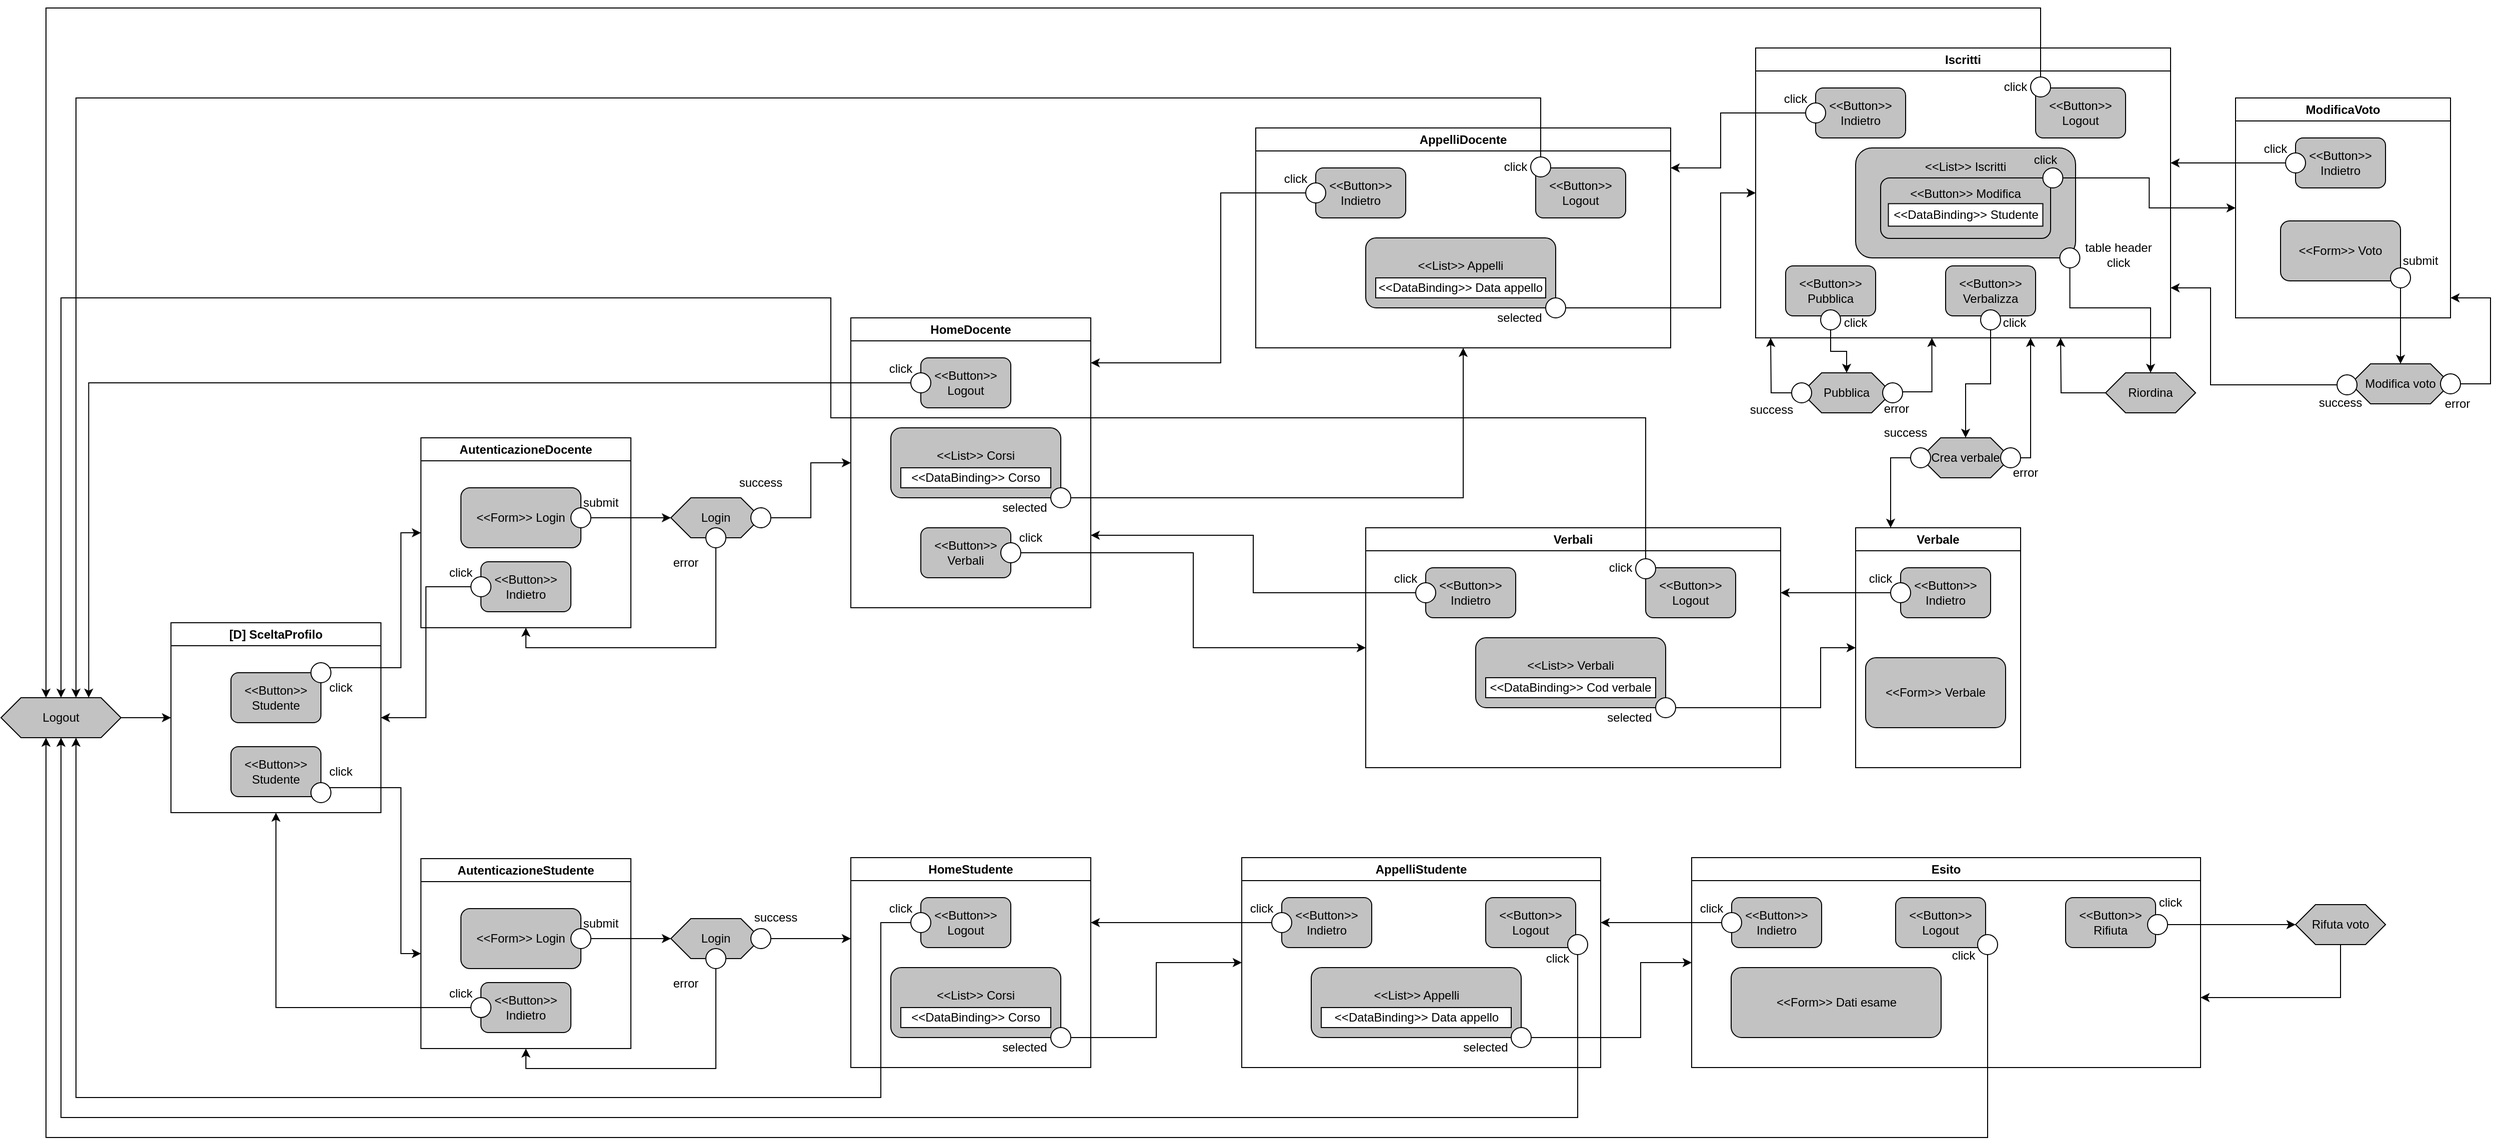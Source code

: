 <mxfile version="26.2.2">
  <diagram id="R2lEEEUBdFMjLlhIrx00" name="Page-1">
    <mxGraphModel dx="2300" dy="1861" grid="1" gridSize="10" guides="1" tooltips="1" connect="1" arrows="1" fold="1" page="1" pageScale="1" pageWidth="850" pageHeight="1100" math="0" shadow="0" extFonts="Permanent Marker^https://fonts.googleapis.com/css?family=Permanent+Marker">
      <root>
        <mxCell id="0" />
        <mxCell id="1" parent="0" />
        <mxCell id="GDVbqABVd0ClRPIk_4P2-120" value="&amp;lt;&amp;lt;Form&amp;gt;&amp;gt; Voto" style="rounded=1;whiteSpace=wrap;html=1;fillColor=#C2C2C2;" parent="1" vertex="1">
          <mxGeometry x="2050" y="-37" width="120" height="60" as="geometry" />
        </mxCell>
        <mxCell id="GDVbqABVd0ClRPIk_4P2-1" value="AutenticazioneDocente" style="swimlane;whiteSpace=wrap;html=1;startSize=23;" parent="1" vertex="1">
          <mxGeometry x="190" y="180" width="210" height="190" as="geometry">
            <mxRectangle x="270" y="420" width="120" height="30" as="alternateBounds" />
          </mxGeometry>
        </mxCell>
        <mxCell id="GDVbqABVd0ClRPIk_4P2-2" value="&amp;lt;&amp;lt;Form&amp;gt;&amp;gt; Login" style="rounded=1;whiteSpace=wrap;html=1;fillColor=#C2C2C2;" parent="GDVbqABVd0ClRPIk_4P2-1" vertex="1">
          <mxGeometry x="40" y="50" width="120" height="60" as="geometry" />
        </mxCell>
        <mxCell id="GDVbqABVd0ClRPIk_4P2-7" value="" style="ellipse;whiteSpace=wrap;html=1;aspect=fixed;" parent="GDVbqABVd0ClRPIk_4P2-1" vertex="1">
          <mxGeometry x="150" y="70" width="20" height="20" as="geometry" />
        </mxCell>
        <mxCell id="GDVbqABVd0ClRPIk_4P2-8" value="submit" style="text;html=1;align=center;verticalAlign=middle;whiteSpace=wrap;rounded=0;" parent="GDVbqABVd0ClRPIk_4P2-1" vertex="1">
          <mxGeometry x="150" y="50" width="60" height="30" as="geometry" />
        </mxCell>
        <mxCell id="Kfvw-jQYzM1CLgg2IkhN-1" value="click" style="text;html=1;align=center;verticalAlign=middle;whiteSpace=wrap;rounded=0;" vertex="1" parent="GDVbqABVd0ClRPIk_4P2-1">
          <mxGeometry x="10" y="120" width="60" height="30" as="geometry" />
        </mxCell>
        <mxCell id="Kfvw-jQYzM1CLgg2IkhN-2" value="&amp;lt;&amp;lt;Button&amp;gt;&amp;gt; Indietro" style="rounded=1;whiteSpace=wrap;html=1;fillColor=#C2C2C2;" vertex="1" parent="GDVbqABVd0ClRPIk_4P2-1">
          <mxGeometry x="60" y="124" width="90" height="50" as="geometry" />
        </mxCell>
        <mxCell id="Kfvw-jQYzM1CLgg2IkhN-3" value="" style="ellipse;whiteSpace=wrap;html=1;aspect=fixed;shadow=0;" vertex="1" parent="GDVbqABVd0ClRPIk_4P2-1">
          <mxGeometry x="50" y="139" width="20" height="20" as="geometry" />
        </mxCell>
        <mxCell id="GDVbqABVd0ClRPIk_4P2-9" value="Login" style="shape=hexagon;perimeter=hexagonPerimeter2;whiteSpace=wrap;html=1;fixedSize=1;fillColor=#C2C2C2;" parent="1" vertex="1">
          <mxGeometry x="440" y="240" width="90" height="40" as="geometry" />
        </mxCell>
        <mxCell id="GDVbqABVd0ClRPIk_4P2-10" style="edgeStyle=orthogonalEdgeStyle;rounded=0;orthogonalLoop=1;jettySize=auto;html=1;" parent="1" source="GDVbqABVd0ClRPIk_4P2-7" target="GDVbqABVd0ClRPIk_4P2-9" edge="1">
          <mxGeometry relative="1" as="geometry" />
        </mxCell>
        <mxCell id="GDVbqABVd0ClRPIk_4P2-40" style="edgeStyle=orthogonalEdgeStyle;rounded=0;orthogonalLoop=1;jettySize=auto;html=1;" parent="1" source="GDVbqABVd0ClRPIk_4P2-11" target="GDVbqABVd0ClRPIk_4P2-16" edge="1">
          <mxGeometry relative="1" as="geometry" />
        </mxCell>
        <mxCell id="GDVbqABVd0ClRPIk_4P2-11" value="" style="ellipse;whiteSpace=wrap;html=1;aspect=fixed;" parent="1" vertex="1">
          <mxGeometry x="520" y="250" width="20" height="20" as="geometry" />
        </mxCell>
        <mxCell id="GDVbqABVd0ClRPIk_4P2-12" value="success" style="text;html=1;align=center;verticalAlign=middle;whiteSpace=wrap;rounded=0;" parent="1" vertex="1">
          <mxGeometry x="470" y="210" width="120" height="30" as="geometry" />
        </mxCell>
        <mxCell id="GDVbqABVd0ClRPIk_4P2-182" style="edgeStyle=orthogonalEdgeStyle;rounded=0;orthogonalLoop=1;jettySize=auto;html=1;entryX=0.5;entryY=1;entryDx=0;entryDy=0;" parent="1" source="GDVbqABVd0ClRPIk_4P2-13" edge="1" target="GDVbqABVd0ClRPIk_4P2-1">
          <mxGeometry relative="1" as="geometry">
            <mxPoint x="590" y="480" as="targetPoint" />
            <Array as="points">
              <mxPoint x="485" y="390" />
              <mxPoint x="295" y="390" />
            </Array>
          </mxGeometry>
        </mxCell>
        <mxCell id="GDVbqABVd0ClRPIk_4P2-13" value="" style="ellipse;whiteSpace=wrap;html=1;aspect=fixed;" parent="1" vertex="1">
          <mxGeometry x="475" y="270" width="20" height="20" as="geometry" />
        </mxCell>
        <mxCell id="GDVbqABVd0ClRPIk_4P2-14" value="error" style="text;html=1;align=center;verticalAlign=middle;whiteSpace=wrap;rounded=0;" parent="1" vertex="1">
          <mxGeometry x="425" y="290" width="60" height="30" as="geometry" />
        </mxCell>
        <mxCell id="GDVbqABVd0ClRPIk_4P2-16" value="HomeDocente" style="swimlane;whiteSpace=wrap;html=1;" parent="1" vertex="1">
          <mxGeometry x="620" y="60" width="240" height="290" as="geometry">
            <mxRectangle x="270" y="420" width="120" height="30" as="alternateBounds" />
          </mxGeometry>
        </mxCell>
        <mxCell id="GDVbqABVd0ClRPIk_4P2-17" value="&amp;lt;&amp;lt;List&amp;gt;&amp;gt; Corsi&lt;div&gt;&lt;br&gt;&lt;/div&gt;" style="rounded=1;whiteSpace=wrap;html=1;fillColor=#C2C2C2;" parent="GDVbqABVd0ClRPIk_4P2-16" vertex="1">
          <mxGeometry x="40" y="110" width="170" height="70" as="geometry" />
        </mxCell>
        <mxCell id="GDVbqABVd0ClRPIk_4P2-18" value="" style="ellipse;whiteSpace=wrap;html=1;aspect=fixed;" parent="GDVbqABVd0ClRPIk_4P2-16" vertex="1">
          <mxGeometry x="200" y="170" width="20" height="20" as="geometry" />
        </mxCell>
        <mxCell id="GDVbqABVd0ClRPIk_4P2-19" value="selected" style="text;html=1;align=center;verticalAlign=middle;whiteSpace=wrap;rounded=0;" parent="GDVbqABVd0ClRPIk_4P2-16" vertex="1">
          <mxGeometry x="144" y="175" width="60" height="30" as="geometry" />
        </mxCell>
        <mxCell id="GDVbqABVd0ClRPIk_4P2-21" value="&amp;lt;&amp;lt;DataBinding&amp;gt;&amp;gt; Corso" style="rounded=0;whiteSpace=wrap;html=1;" parent="GDVbqABVd0ClRPIk_4P2-16" vertex="1">
          <mxGeometry x="50" y="150" width="150" height="20" as="geometry" />
        </mxCell>
        <mxCell id="GDVbqABVd0ClRPIk_4P2-38" value="click" style="text;html=1;align=center;verticalAlign=middle;whiteSpace=wrap;rounded=0;" parent="GDVbqABVd0ClRPIk_4P2-16" vertex="1">
          <mxGeometry x="20" y="36" width="60" height="30" as="geometry" />
        </mxCell>
        <mxCell id="GDVbqABVd0ClRPIk_4P2-55" value="&amp;lt;&amp;lt;Button&amp;gt;&amp;gt; Logout" style="rounded=1;whiteSpace=wrap;html=1;fillColor=#C2C2C2;" parent="GDVbqABVd0ClRPIk_4P2-16" vertex="1">
          <mxGeometry x="70" y="40" width="90" height="50" as="geometry" />
        </mxCell>
        <mxCell id="GDVbqABVd0ClRPIk_4P2-25" value="" style="ellipse;whiteSpace=wrap;html=1;aspect=fixed;shadow=0;" parent="GDVbqABVd0ClRPIk_4P2-16" vertex="1">
          <mxGeometry x="60" y="55" width="20" height="20" as="geometry" />
        </mxCell>
        <mxCell id="GDVbqABVd0ClRPIk_4P2-57" value="&amp;lt;&amp;lt;Button&amp;gt;&amp;gt; Verbali" style="rounded=1;whiteSpace=wrap;html=1;fillColor=#C2C2C2;" parent="GDVbqABVd0ClRPIk_4P2-16" vertex="1">
          <mxGeometry x="70" y="210" width="90" height="50" as="geometry" />
        </mxCell>
        <mxCell id="GDVbqABVd0ClRPIk_4P2-58" value="" style="ellipse;whiteSpace=wrap;html=1;aspect=fixed;shadow=0;" parent="GDVbqABVd0ClRPIk_4P2-16" vertex="1">
          <mxGeometry x="150" y="225" width="20" height="20" as="geometry" />
        </mxCell>
        <mxCell id="GDVbqABVd0ClRPIk_4P2-56" value="click" style="text;html=1;align=center;verticalAlign=middle;whiteSpace=wrap;rounded=0;" parent="GDVbqABVd0ClRPIk_4P2-16" vertex="1">
          <mxGeometry x="150" y="205" width="60" height="30" as="geometry" />
        </mxCell>
        <mxCell id="GDVbqABVd0ClRPIk_4P2-42" value="AppelliDocente" style="swimlane;whiteSpace=wrap;html=1;startSize=23;" parent="1" vertex="1">
          <mxGeometry x="1025" y="-130" width="415" height="220" as="geometry">
            <mxRectangle x="270" y="420" width="120" height="30" as="alternateBounds" />
          </mxGeometry>
        </mxCell>
        <mxCell id="GDVbqABVd0ClRPIk_4P2-43" value="&amp;lt;&amp;lt;List&amp;gt;&amp;gt; Appelli&lt;div&gt;&lt;br&gt;&lt;/div&gt;" style="rounded=1;whiteSpace=wrap;html=1;fillColor=#C2C2C2;" parent="GDVbqABVd0ClRPIk_4P2-42" vertex="1">
          <mxGeometry x="110" y="110" width="190" height="70" as="geometry" />
        </mxCell>
        <mxCell id="GDVbqABVd0ClRPIk_4P2-44" value="" style="ellipse;whiteSpace=wrap;html=1;aspect=fixed;" parent="GDVbqABVd0ClRPIk_4P2-42" vertex="1">
          <mxGeometry x="290" y="170" width="20" height="20" as="geometry" />
        </mxCell>
        <mxCell id="GDVbqABVd0ClRPIk_4P2-45" value="selected" style="text;html=1;align=center;verticalAlign=middle;whiteSpace=wrap;rounded=0;" parent="GDVbqABVd0ClRPIk_4P2-42" vertex="1">
          <mxGeometry x="234" y="175" width="60" height="30" as="geometry" />
        </mxCell>
        <mxCell id="GDVbqABVd0ClRPIk_4P2-46" value="&amp;lt;&amp;lt;DataBinding&amp;gt;&amp;gt; Data appello" style="rounded=0;whiteSpace=wrap;html=1;" parent="GDVbqABVd0ClRPIk_4P2-42" vertex="1">
          <mxGeometry x="120" y="150" width="170" height="20" as="geometry" />
        </mxCell>
        <mxCell id="GDVbqABVd0ClRPIk_4P2-62" value="click" style="text;html=1;align=center;verticalAlign=middle;whiteSpace=wrap;rounded=0;" parent="GDVbqABVd0ClRPIk_4P2-42" vertex="1">
          <mxGeometry x="230" y="24" width="60" height="30" as="geometry" />
        </mxCell>
        <mxCell id="GDVbqABVd0ClRPIk_4P2-63" value="&amp;lt;&amp;lt;Button&amp;gt;&amp;gt; Logout" style="rounded=1;whiteSpace=wrap;html=1;fillColor=#C2C2C2;" parent="GDVbqABVd0ClRPIk_4P2-42" vertex="1">
          <mxGeometry x="280" y="40" width="90" height="50" as="geometry" />
        </mxCell>
        <mxCell id="GDVbqABVd0ClRPIk_4P2-64" value="" style="ellipse;whiteSpace=wrap;html=1;aspect=fixed;shadow=0;" parent="GDVbqABVd0ClRPIk_4P2-42" vertex="1">
          <mxGeometry x="275" y="29" width="20" height="20" as="geometry" />
        </mxCell>
        <mxCell id="GDVbqABVd0ClRPIk_4P2-79" value="click" style="text;html=1;align=center;verticalAlign=middle;whiteSpace=wrap;rounded=0;" parent="GDVbqABVd0ClRPIk_4P2-42" vertex="1">
          <mxGeometry x="10" y="36" width="60" height="30" as="geometry" />
        </mxCell>
        <mxCell id="GDVbqABVd0ClRPIk_4P2-80" value="&amp;lt;&amp;lt;Button&amp;gt;&amp;gt; Indietro" style="rounded=1;whiteSpace=wrap;html=1;fillColor=#C2C2C2;" parent="GDVbqABVd0ClRPIk_4P2-42" vertex="1">
          <mxGeometry x="60" y="40" width="90" height="50" as="geometry" />
        </mxCell>
        <mxCell id="GDVbqABVd0ClRPIk_4P2-81" value="" style="ellipse;whiteSpace=wrap;html=1;aspect=fixed;shadow=0;" parent="GDVbqABVd0ClRPIk_4P2-42" vertex="1">
          <mxGeometry x="50" y="55" width="20" height="20" as="geometry" />
        </mxCell>
        <mxCell id="GDVbqABVd0ClRPIk_4P2-75" style="edgeStyle=orthogonalEdgeStyle;rounded=0;orthogonalLoop=1;jettySize=auto;html=1;entryX=0;entryY=0.5;entryDx=0;entryDy=0;" parent="1" source="GDVbqABVd0ClRPIk_4P2-58" target="GDVbqABVd0ClRPIk_4P2-67" edge="1">
          <mxGeometry relative="1" as="geometry" />
        </mxCell>
        <mxCell id="GDVbqABVd0ClRPIk_4P2-67" value="Verbali" style="swimlane;whiteSpace=wrap;html=1;startSize=23;" parent="1" vertex="1">
          <mxGeometry x="1135" y="270" width="415" height="240" as="geometry">
            <mxRectangle x="270" y="420" width="120" height="30" as="alternateBounds" />
          </mxGeometry>
        </mxCell>
        <mxCell id="GDVbqABVd0ClRPIk_4P2-68" value="&amp;lt;&amp;lt;List&amp;gt;&amp;gt; Verbali&lt;div&gt;&lt;br&gt;&lt;/div&gt;" style="rounded=1;whiteSpace=wrap;html=1;fillColor=#C2C2C2;" parent="GDVbqABVd0ClRPIk_4P2-67" vertex="1">
          <mxGeometry x="110" y="110" width="190" height="70" as="geometry" />
        </mxCell>
        <mxCell id="GDVbqABVd0ClRPIk_4P2-69" value="" style="ellipse;whiteSpace=wrap;html=1;aspect=fixed;" parent="GDVbqABVd0ClRPIk_4P2-67" vertex="1">
          <mxGeometry x="290" y="170" width="20" height="20" as="geometry" />
        </mxCell>
        <mxCell id="GDVbqABVd0ClRPIk_4P2-70" value="selected" style="text;html=1;align=center;verticalAlign=middle;whiteSpace=wrap;rounded=0;" parent="GDVbqABVd0ClRPIk_4P2-67" vertex="1">
          <mxGeometry x="234" y="175" width="60" height="30" as="geometry" />
        </mxCell>
        <mxCell id="GDVbqABVd0ClRPIk_4P2-71" value="&amp;lt;&amp;lt;DataBinding&amp;gt;&amp;gt; Cod verbale" style="rounded=0;whiteSpace=wrap;html=1;" parent="GDVbqABVd0ClRPIk_4P2-67" vertex="1">
          <mxGeometry x="120" y="150" width="170" height="20" as="geometry" />
        </mxCell>
        <mxCell id="GDVbqABVd0ClRPIk_4P2-72" value="click" style="text;html=1;align=center;verticalAlign=middle;whiteSpace=wrap;rounded=0;" parent="GDVbqABVd0ClRPIk_4P2-67" vertex="1">
          <mxGeometry x="225" y="25" width="60" height="30" as="geometry" />
        </mxCell>
        <mxCell id="GDVbqABVd0ClRPIk_4P2-73" value="&amp;lt;&amp;lt;Button&amp;gt;&amp;gt; Logout" style="rounded=1;whiteSpace=wrap;html=1;fillColor=#C2C2C2;" parent="GDVbqABVd0ClRPIk_4P2-67" vertex="1">
          <mxGeometry x="280" y="40" width="90" height="50" as="geometry" />
        </mxCell>
        <mxCell id="GDVbqABVd0ClRPIk_4P2-74" value="" style="ellipse;whiteSpace=wrap;html=1;aspect=fixed;shadow=0;" parent="GDVbqABVd0ClRPIk_4P2-67" vertex="1">
          <mxGeometry x="270" y="31" width="20" height="20" as="geometry" />
        </mxCell>
        <mxCell id="GDVbqABVd0ClRPIk_4P2-77" style="edgeStyle=orthogonalEdgeStyle;rounded=0;orthogonalLoop=1;jettySize=auto;html=1;" parent="1" source="GDVbqABVd0ClRPIk_4P2-18" target="GDVbqABVd0ClRPIk_4P2-42" edge="1">
          <mxGeometry relative="1" as="geometry">
            <mxPoint x="1240" y="100" as="targetPoint" />
          </mxGeometry>
        </mxCell>
        <mxCell id="GDVbqABVd0ClRPIk_4P2-85" value="click" style="text;html=1;align=center;verticalAlign=middle;whiteSpace=wrap;rounded=0;" parent="1" vertex="1">
          <mxGeometry x="1145" y="306" width="60" height="30" as="geometry" />
        </mxCell>
        <mxCell id="GDVbqABVd0ClRPIk_4P2-86" value="&amp;lt;&amp;lt;Button&amp;gt;&amp;gt; Indietro" style="rounded=1;whiteSpace=wrap;html=1;fillColor=#C2C2C2;" parent="1" vertex="1">
          <mxGeometry x="1195" y="310" width="90" height="50" as="geometry" />
        </mxCell>
        <mxCell id="GDVbqABVd0ClRPIk_4P2-88" style="edgeStyle=orthogonalEdgeStyle;rounded=0;orthogonalLoop=1;jettySize=auto;html=1;entryX=1;entryY=0.75;entryDx=0;entryDy=0;" parent="1" source="GDVbqABVd0ClRPIk_4P2-87" target="GDVbqABVd0ClRPIk_4P2-16" edge="1">
          <mxGeometry relative="1" as="geometry" />
        </mxCell>
        <mxCell id="GDVbqABVd0ClRPIk_4P2-87" value="" style="ellipse;whiteSpace=wrap;html=1;aspect=fixed;shadow=0;" parent="1" vertex="1">
          <mxGeometry x="1185" y="325" width="20" height="20" as="geometry" />
        </mxCell>
        <mxCell id="GDVbqABVd0ClRPIk_4P2-90" value="Iscritti" style="swimlane;whiteSpace=wrap;html=1;startSize=23;" parent="1" vertex="1">
          <mxGeometry x="1525" y="-210" width="415" height="290" as="geometry">
            <mxRectangle x="270" y="420" width="120" height="30" as="alternateBounds" />
          </mxGeometry>
        </mxCell>
        <mxCell id="GDVbqABVd0ClRPIk_4P2-91" value="&amp;lt;&amp;lt;List&amp;gt;&amp;gt; Iscritti&lt;div&gt;&lt;br&gt;&lt;/div&gt;&lt;div&gt;&lt;br&gt;&lt;/div&gt;&lt;div&gt;&lt;br&gt;&lt;/div&gt;&lt;div&gt;&lt;br&gt;&lt;/div&gt;&lt;div&gt;&lt;br&gt;&lt;/div&gt;" style="rounded=1;whiteSpace=wrap;html=1;fillColor=#C2C2C2;" parent="GDVbqABVd0ClRPIk_4P2-90" vertex="1">
          <mxGeometry x="100" y="100" width="220" height="110" as="geometry" />
        </mxCell>
        <mxCell id="GDVbqABVd0ClRPIk_4P2-95" value="click" style="text;html=1;align=center;verticalAlign=middle;whiteSpace=wrap;rounded=0;" parent="GDVbqABVd0ClRPIk_4P2-90" vertex="1">
          <mxGeometry x="230" y="24" width="60" height="30" as="geometry" />
        </mxCell>
        <mxCell id="GDVbqABVd0ClRPIk_4P2-96" value="&amp;lt;&amp;lt;Button&amp;gt;&amp;gt; Logout" style="rounded=1;whiteSpace=wrap;html=1;fillColor=#C2C2C2;" parent="GDVbqABVd0ClRPIk_4P2-90" vertex="1">
          <mxGeometry x="280" y="40" width="90" height="50" as="geometry" />
        </mxCell>
        <mxCell id="GDVbqABVd0ClRPIk_4P2-97" value="" style="ellipse;whiteSpace=wrap;html=1;aspect=fixed;shadow=0;" parent="GDVbqABVd0ClRPIk_4P2-90" vertex="1">
          <mxGeometry x="275" y="29" width="20" height="20" as="geometry" />
        </mxCell>
        <mxCell id="GDVbqABVd0ClRPIk_4P2-98" value="click" style="text;html=1;align=center;verticalAlign=middle;whiteSpace=wrap;rounded=0;" parent="GDVbqABVd0ClRPIk_4P2-90" vertex="1">
          <mxGeometry x="10" y="36" width="60" height="30" as="geometry" />
        </mxCell>
        <mxCell id="GDVbqABVd0ClRPIk_4P2-99" value="&amp;lt;&amp;lt;Button&amp;gt;&amp;gt; Indietro" style="rounded=1;whiteSpace=wrap;html=1;fillColor=#C2C2C2;" parent="GDVbqABVd0ClRPIk_4P2-90" vertex="1">
          <mxGeometry x="60" y="40" width="90" height="50" as="geometry" />
        </mxCell>
        <mxCell id="GDVbqABVd0ClRPIk_4P2-101" value="" style="ellipse;whiteSpace=wrap;html=1;aspect=fixed;shadow=0;" parent="GDVbqABVd0ClRPIk_4P2-90" vertex="1">
          <mxGeometry x="50" y="55" width="20" height="20" as="geometry" />
        </mxCell>
        <mxCell id="GDVbqABVd0ClRPIk_4P2-105" value="&amp;lt;&amp;lt;Button&amp;gt;&amp;gt; Modifica&lt;div&gt;&lt;br&gt;&lt;/div&gt;&lt;div&gt;&lt;br&gt;&lt;/div&gt;" style="rounded=1;whiteSpace=wrap;html=1;fillColor=#C2C2C2;" parent="GDVbqABVd0ClRPIk_4P2-90" vertex="1">
          <mxGeometry x="125" y="130" width="170" height="60.5" as="geometry" />
        </mxCell>
        <mxCell id="GDVbqABVd0ClRPIk_4P2-106" value="&amp;lt;&amp;lt;DataBinding&amp;gt;&amp;gt; Studente" style="rounded=0;whiteSpace=wrap;html=1;" parent="GDVbqABVd0ClRPIk_4P2-90" vertex="1">
          <mxGeometry x="132.75" y="155.75" width="154.5" height="22.5" as="geometry" />
        </mxCell>
        <mxCell id="GDVbqABVd0ClRPIk_4P2-138" value="click" style="text;html=1;align=center;verticalAlign=middle;whiteSpace=wrap;rounded=0;" parent="GDVbqABVd0ClRPIk_4P2-90" vertex="1">
          <mxGeometry x="70" y="260" width="60" height="30" as="geometry" />
        </mxCell>
        <mxCell id="GDVbqABVd0ClRPIk_4P2-139" value="&amp;lt;&amp;lt;Button&amp;gt;&amp;gt; Pubblica" style="rounded=1;whiteSpace=wrap;html=1;fillColor=#C2C2C2;" parent="GDVbqABVd0ClRPIk_4P2-90" vertex="1">
          <mxGeometry x="30" y="218" width="90" height="50" as="geometry" />
        </mxCell>
        <mxCell id="GDVbqABVd0ClRPIk_4P2-140" value="" style="ellipse;whiteSpace=wrap;html=1;aspect=fixed;shadow=0;" parent="GDVbqABVd0ClRPIk_4P2-90" vertex="1">
          <mxGeometry x="65" y="262" width="20" height="20" as="geometry" />
        </mxCell>
        <mxCell id="GDVbqABVd0ClRPIk_4P2-107" value="" style="ellipse;whiteSpace=wrap;html=1;aspect=fixed;shadow=0;" parent="GDVbqABVd0ClRPIk_4P2-90" vertex="1">
          <mxGeometry x="287.25" y="120" width="20" height="20" as="geometry" />
        </mxCell>
        <mxCell id="GDVbqABVd0ClRPIk_4P2-185" value="table header click" style="text;html=1;align=center;verticalAlign=middle;whiteSpace=wrap;rounded=0;" parent="GDVbqABVd0ClRPIk_4P2-90" vertex="1">
          <mxGeometry x="328" y="192" width="70" height="30" as="geometry" />
        </mxCell>
        <mxCell id="GDVbqABVd0ClRPIk_4P2-198" value="click" style="text;html=1;align=center;verticalAlign=middle;whiteSpace=wrap;rounded=0;" parent="GDVbqABVd0ClRPIk_4P2-90" vertex="1">
          <mxGeometry x="229" y="260" width="60" height="30" as="geometry" />
        </mxCell>
        <mxCell id="GDVbqABVd0ClRPIk_4P2-102" style="edgeStyle=orthogonalEdgeStyle;rounded=0;orthogonalLoop=1;jettySize=auto;html=1;" parent="1" source="GDVbqABVd0ClRPIk_4P2-101" target="GDVbqABVd0ClRPIk_4P2-42" edge="1">
          <mxGeometry relative="1" as="geometry">
            <mxPoint x="1640" y="105" as="targetPoint" />
            <Array as="points">
              <mxPoint x="1490" y="-145" />
              <mxPoint x="1490" y="-90" />
            </Array>
          </mxGeometry>
        </mxCell>
        <mxCell id="GDVbqABVd0ClRPIk_4P2-103" style="edgeStyle=orthogonalEdgeStyle;rounded=0;orthogonalLoop=1;jettySize=auto;html=1;entryX=0;entryY=0.5;entryDx=0;entryDy=0;" parent="1" source="GDVbqABVd0ClRPIk_4P2-44" target="GDVbqABVd0ClRPIk_4P2-90" edge="1">
          <mxGeometry relative="1" as="geometry">
            <Array as="points">
              <mxPoint x="1490" y="50" />
              <mxPoint x="1490" y="-65" />
            </Array>
          </mxGeometry>
        </mxCell>
        <mxCell id="GDVbqABVd0ClRPIk_4P2-108" value="ModificaVoto" style="swimlane;whiteSpace=wrap;html=1;startSize=23;" parent="1" vertex="1">
          <mxGeometry x="2005" y="-160" width="215" height="220" as="geometry">
            <mxRectangle x="270" y="420" width="120" height="30" as="alternateBounds" />
          </mxGeometry>
        </mxCell>
        <mxCell id="GDVbqABVd0ClRPIk_4P2-113" value="click" style="text;html=1;align=center;verticalAlign=middle;whiteSpace=wrap;rounded=0;" parent="GDVbqABVd0ClRPIk_4P2-108" vertex="1">
          <mxGeometry x="10" y="36" width="60" height="30" as="geometry" />
        </mxCell>
        <mxCell id="GDVbqABVd0ClRPIk_4P2-114" value="&amp;lt;&amp;lt;Button&amp;gt;&amp;gt; Indietro" style="rounded=1;whiteSpace=wrap;html=1;fillColor=#C2C2C2;" parent="GDVbqABVd0ClRPIk_4P2-108" vertex="1">
          <mxGeometry x="60" y="40" width="90" height="50" as="geometry" />
        </mxCell>
        <mxCell id="GDVbqABVd0ClRPIk_4P2-115" value="" style="ellipse;whiteSpace=wrap;html=1;aspect=fixed;shadow=0;" parent="GDVbqABVd0ClRPIk_4P2-108" vertex="1">
          <mxGeometry x="50" y="55" width="20" height="20" as="geometry" />
        </mxCell>
        <mxCell id="GDVbqABVd0ClRPIk_4P2-126" value="submit" style="text;html=1;align=center;verticalAlign=middle;whiteSpace=wrap;rounded=0;" parent="GDVbqABVd0ClRPIk_4P2-108" vertex="1">
          <mxGeometry x="155" y="148" width="60" height="30" as="geometry" />
        </mxCell>
        <mxCell id="GDVbqABVd0ClRPIk_4P2-121" value="" style="ellipse;whiteSpace=wrap;html=1;aspect=fixed;" parent="GDVbqABVd0ClRPIk_4P2-108" vertex="1">
          <mxGeometry x="155" y="170" width="20" height="20" as="geometry" />
        </mxCell>
        <mxCell id="GDVbqABVd0ClRPIk_4P2-124" value="Modifica voto" style="shape=hexagon;perimeter=hexagonPerimeter2;whiteSpace=wrap;html=1;fixedSize=1;fillColor=#C2C2C2;" parent="1" vertex="1">
          <mxGeometry x="2120" y="106" width="100" height="40" as="geometry" />
        </mxCell>
        <mxCell id="GDVbqABVd0ClRPIk_4P2-277" style="edgeStyle=orthogonalEdgeStyle;rounded=0;orthogonalLoop=1;jettySize=auto;html=1;" parent="1" source="GDVbqABVd0ClRPIk_4P2-128" target="GDVbqABVd0ClRPIk_4P2-108" edge="1">
          <mxGeometry relative="1" as="geometry">
            <Array as="points">
              <mxPoint x="2260" y="126" />
              <mxPoint x="2260" y="40" />
            </Array>
          </mxGeometry>
        </mxCell>
        <mxCell id="GDVbqABVd0ClRPIk_4P2-128" value="" style="ellipse;whiteSpace=wrap;html=1;aspect=fixed;" parent="1" vertex="1">
          <mxGeometry x="2210" y="116" width="20" height="20" as="geometry" />
        </mxCell>
        <mxCell id="GDVbqABVd0ClRPIk_4P2-129" value="error" style="text;html=1;align=center;verticalAlign=middle;whiteSpace=wrap;rounded=0;" parent="1" vertex="1">
          <mxGeometry x="2197" y="131" width="60" height="30" as="geometry" />
        </mxCell>
        <mxCell id="GDVbqABVd0ClRPIk_4P2-276" style="edgeStyle=orthogonalEdgeStyle;rounded=0;orthogonalLoop=1;jettySize=auto;html=1;" parent="1" source="GDVbqABVd0ClRPIk_4P2-131" target="GDVbqABVd0ClRPIk_4P2-90" edge="1">
          <mxGeometry relative="1" as="geometry">
            <Array as="points">
              <mxPoint x="1980" y="127" />
              <mxPoint x="1980" y="30" />
            </Array>
          </mxGeometry>
        </mxCell>
        <mxCell id="GDVbqABVd0ClRPIk_4P2-131" value="" style="ellipse;whiteSpace=wrap;html=1;aspect=fixed;" parent="1" vertex="1">
          <mxGeometry x="2106.5" y="117" width="20" height="20" as="geometry" />
        </mxCell>
        <mxCell id="GDVbqABVd0ClRPIk_4P2-132" value="success" style="text;html=1;align=center;verticalAlign=middle;whiteSpace=wrap;rounded=0;" parent="1" vertex="1">
          <mxGeometry x="2080" y="130" width="60" height="30" as="geometry" />
        </mxCell>
        <mxCell id="GDVbqABVd0ClRPIk_4P2-141" value="Pubblica" style="shape=hexagon;perimeter=hexagonPerimeter2;whiteSpace=wrap;html=1;fixedSize=1;fillColor=#C2C2C2;" parent="1" vertex="1">
          <mxGeometry x="1571" y="115" width="90" height="40" as="geometry" />
        </mxCell>
        <mxCell id="GDVbqABVd0ClRPIk_4P2-146" style="edgeStyle=orthogonalEdgeStyle;rounded=0;orthogonalLoop=1;jettySize=auto;html=1;entryX=0.75;entryY=1;entryDx=0;entryDy=0;" parent="1" edge="1">
          <mxGeometry relative="1" as="geometry">
            <mxPoint x="1654.66" y="134" as="sourcePoint" />
            <mxPoint x="1701.25" y="80" as="targetPoint" />
            <Array as="points">
              <mxPoint x="1701" y="134" />
            </Array>
          </mxGeometry>
        </mxCell>
        <mxCell id="GDVbqABVd0ClRPIk_4P2-142" value="" style="ellipse;whiteSpace=wrap;html=1;aspect=fixed;" parent="1" vertex="1">
          <mxGeometry x="1652" y="125" width="20" height="20" as="geometry" />
        </mxCell>
        <mxCell id="GDVbqABVd0ClRPIk_4P2-143" value="error" style="text;html=1;align=center;verticalAlign=middle;whiteSpace=wrap;rounded=0;" parent="1" vertex="1">
          <mxGeometry x="1636" y="136" width="60" height="30" as="geometry" />
        </mxCell>
        <mxCell id="GDVbqABVd0ClRPIk_4P2-279" style="edgeStyle=orthogonalEdgeStyle;rounded=0;orthogonalLoop=1;jettySize=auto;html=1;" parent="1" source="GDVbqABVd0ClRPIk_4P2-144" edge="1">
          <mxGeometry relative="1" as="geometry">
            <mxPoint x="1540.0" y="80" as="targetPoint" />
          </mxGeometry>
        </mxCell>
        <mxCell id="GDVbqABVd0ClRPIk_4P2-144" value="" style="ellipse;whiteSpace=wrap;html=1;aspect=fixed;" parent="1" vertex="1">
          <mxGeometry x="1561" y="125" width="20" height="20" as="geometry" />
        </mxCell>
        <mxCell id="GDVbqABVd0ClRPIk_4P2-145" value="success" style="text;html=1;align=center;verticalAlign=middle;whiteSpace=wrap;rounded=0;" parent="1" vertex="1">
          <mxGeometry x="1511" y="137" width="60" height="30" as="geometry" />
        </mxCell>
        <mxCell id="GDVbqABVd0ClRPIk_4P2-149" style="edgeStyle=orthogonalEdgeStyle;rounded=0;orthogonalLoop=1;jettySize=auto;html=1;" parent="1" source="GDVbqABVd0ClRPIk_4P2-140" target="GDVbqABVd0ClRPIk_4P2-141" edge="1">
          <mxGeometry relative="1" as="geometry" />
        </mxCell>
        <mxCell id="GDVbqABVd0ClRPIk_4P2-169" value="Verbale" style="swimlane;whiteSpace=wrap;html=1;startSize=23;" parent="1" vertex="1">
          <mxGeometry x="1625" y="270" width="165" height="240" as="geometry">
            <mxRectangle x="270" y="420" width="120" height="30" as="alternateBounds" />
          </mxGeometry>
        </mxCell>
        <mxCell id="GDVbqABVd0ClRPIk_4P2-170" value="&lt;div&gt;&amp;lt;&amp;lt;Form&amp;gt;&amp;gt;&amp;nbsp;&lt;span style=&quot;background-color: transparent; color: light-dark(rgb(0, 0, 0), rgb(255, 255, 255));&quot;&gt;Verbale&lt;/span&gt;&lt;/div&gt;" style="rounded=1;whiteSpace=wrap;html=1;fillColor=#C2C2C2;" parent="GDVbqABVd0ClRPIk_4P2-169" vertex="1">
          <mxGeometry x="10" y="130" width="140" height="70" as="geometry" />
        </mxCell>
        <mxCell id="GDVbqABVd0ClRPIk_4P2-177" value="click" style="text;html=1;align=center;verticalAlign=middle;whiteSpace=wrap;rounded=0;" parent="GDVbqABVd0ClRPIk_4P2-169" vertex="1">
          <mxGeometry x="-5" y="36" width="60" height="30" as="geometry" />
        </mxCell>
        <mxCell id="GDVbqABVd0ClRPIk_4P2-178" value="&amp;lt;&amp;lt;Button&amp;gt;&amp;gt; Indietro" style="rounded=1;whiteSpace=wrap;html=1;fillColor=#C2C2C2;" parent="GDVbqABVd0ClRPIk_4P2-169" vertex="1">
          <mxGeometry x="45" y="40" width="90" height="50" as="geometry" />
        </mxCell>
        <mxCell id="GDVbqABVd0ClRPIk_4P2-180" style="edgeStyle=orthogonalEdgeStyle;rounded=0;orthogonalLoop=1;jettySize=auto;html=1;" parent="GDVbqABVd0ClRPIk_4P2-169" source="GDVbqABVd0ClRPIk_4P2-179" edge="1">
          <mxGeometry relative="1" as="geometry">
            <mxPoint x="-75" y="65" as="targetPoint" />
          </mxGeometry>
        </mxCell>
        <mxCell id="GDVbqABVd0ClRPIk_4P2-179" value="" style="ellipse;whiteSpace=wrap;html=1;aspect=fixed;shadow=0;" parent="GDVbqABVd0ClRPIk_4P2-169" vertex="1">
          <mxGeometry x="35" y="55" width="20" height="20" as="geometry" />
        </mxCell>
        <mxCell id="GDVbqABVd0ClRPIk_4P2-181" style="edgeStyle=orthogonalEdgeStyle;rounded=0;orthogonalLoop=1;jettySize=auto;html=1;entryX=0;entryY=0.5;entryDx=0;entryDy=0;" parent="1" source="GDVbqABVd0ClRPIk_4P2-69" target="GDVbqABVd0ClRPIk_4P2-169" edge="1">
          <mxGeometry relative="1" as="geometry">
            <Array as="points">
              <mxPoint x="1590" y="450" />
              <mxPoint x="1590" y="390" />
            </Array>
          </mxGeometry>
        </mxCell>
        <mxCell id="GDVbqABVd0ClRPIk_4P2-183" value="click" style="text;html=1;align=center;verticalAlign=middle;whiteSpace=wrap;rounded=0;" parent="1" vertex="1">
          <mxGeometry x="1785" y="-113" width="60" height="30" as="geometry" />
        </mxCell>
        <mxCell id="GDVbqABVd0ClRPIk_4P2-194" style="edgeStyle=orthogonalEdgeStyle;rounded=0;orthogonalLoop=1;jettySize=auto;html=1;entryX=0.5;entryY=0;entryDx=0;entryDy=0;" parent="1" source="GDVbqABVd0ClRPIk_4P2-184" target="GDVbqABVd0ClRPIk_4P2-186" edge="1">
          <mxGeometry relative="1" as="geometry">
            <mxPoint x="1839.25" y="60" as="targetPoint" />
            <Array as="points">
              <mxPoint x="1839" y="50" />
              <mxPoint x="1920" y="50" />
            </Array>
          </mxGeometry>
        </mxCell>
        <mxCell id="GDVbqABVd0ClRPIk_4P2-184" value="" style="ellipse;whiteSpace=wrap;html=1;aspect=fixed;shadow=0;" parent="1" vertex="1">
          <mxGeometry x="1829.25" y="-10" width="20" height="20" as="geometry" />
        </mxCell>
        <mxCell id="GDVbqABVd0ClRPIk_4P2-195" style="edgeStyle=orthogonalEdgeStyle;rounded=0;orthogonalLoop=1;jettySize=auto;html=1;" parent="1" source="GDVbqABVd0ClRPIk_4P2-186" edge="1">
          <mxGeometry relative="1" as="geometry">
            <mxPoint x="1830" y="80" as="targetPoint" />
          </mxGeometry>
        </mxCell>
        <mxCell id="GDVbqABVd0ClRPIk_4P2-186" value="Riordina" style="shape=hexagon;perimeter=hexagonPerimeter2;whiteSpace=wrap;html=1;fixedSize=1;fillColor=#C2C2C2;" parent="1" vertex="1">
          <mxGeometry x="1875" y="115" width="90" height="40" as="geometry" />
        </mxCell>
        <mxCell id="GDVbqABVd0ClRPIk_4P2-199" value="&amp;lt;&amp;lt;Button&amp;gt;&amp;gt; Verbalizza" style="rounded=1;whiteSpace=wrap;html=1;fillColor=#C2C2C2;" parent="1" vertex="1">
          <mxGeometry x="1715" y="8" width="90" height="50" as="geometry" />
        </mxCell>
        <mxCell id="GDVbqABVd0ClRPIk_4P2-202" style="edgeStyle=orthogonalEdgeStyle;rounded=0;orthogonalLoop=1;jettySize=auto;html=1;" parent="1" source="GDVbqABVd0ClRPIk_4P2-200" target="GDVbqABVd0ClRPIk_4P2-201" edge="1">
          <mxGeometry relative="1" as="geometry" />
        </mxCell>
        <mxCell id="GDVbqABVd0ClRPIk_4P2-200" value="" style="ellipse;whiteSpace=wrap;html=1;aspect=fixed;shadow=0;" parent="1" vertex="1">
          <mxGeometry x="1750" y="52" width="20" height="20" as="geometry" />
        </mxCell>
        <mxCell id="GDVbqABVd0ClRPIk_4P2-201" value="Crea verbale" style="shape=hexagon;perimeter=hexagonPerimeter2;whiteSpace=wrap;html=1;fixedSize=1;fillColor=#C2C2C2;" parent="1" vertex="1">
          <mxGeometry x="1690" y="180" width="90" height="40" as="geometry" />
        </mxCell>
        <mxCell id="GDVbqABVd0ClRPIk_4P2-278" style="edgeStyle=orthogonalEdgeStyle;rounded=0;orthogonalLoop=1;jettySize=auto;html=1;" parent="1" source="GDVbqABVd0ClRPIk_4P2-203" target="GDVbqABVd0ClRPIk_4P2-90" edge="1">
          <mxGeometry relative="1" as="geometry">
            <Array as="points">
              <mxPoint x="1800" y="200" />
            </Array>
          </mxGeometry>
        </mxCell>
        <mxCell id="GDVbqABVd0ClRPIk_4P2-203" value="" style="ellipse;whiteSpace=wrap;html=1;aspect=fixed;shadow=0;" parent="1" vertex="1">
          <mxGeometry x="1770" y="190" width="20" height="20" as="geometry" />
        </mxCell>
        <mxCell id="GDVbqABVd0ClRPIk_4P2-204" value="error" style="text;html=1;align=center;verticalAlign=middle;whiteSpace=wrap;rounded=0;" parent="1" vertex="1">
          <mxGeometry x="1765" y="200" width="60" height="30" as="geometry" />
        </mxCell>
        <mxCell id="GDVbqABVd0ClRPIk_4P2-210" style="edgeStyle=orthogonalEdgeStyle;rounded=0;orthogonalLoop=1;jettySize=auto;html=1;" parent="1" source="GDVbqABVd0ClRPIk_4P2-208" target="GDVbqABVd0ClRPIk_4P2-169" edge="1">
          <mxGeometry relative="1" as="geometry">
            <mxPoint x="1570" y="200" as="targetPoint" />
            <Array as="points">
              <mxPoint x="1660" y="200" />
            </Array>
          </mxGeometry>
        </mxCell>
        <mxCell id="GDVbqABVd0ClRPIk_4P2-208" value="" style="ellipse;whiteSpace=wrap;html=1;aspect=fixed;shadow=0;" parent="1" vertex="1">
          <mxGeometry x="1680" y="190" width="20" height="20" as="geometry" />
        </mxCell>
        <mxCell id="GDVbqABVd0ClRPIk_4P2-209" value="success" style="text;html=1;align=center;verticalAlign=middle;whiteSpace=wrap;rounded=0;" parent="1" vertex="1">
          <mxGeometry x="1645" y="160" width="60" height="30" as="geometry" />
        </mxCell>
        <mxCell id="GDVbqABVd0ClRPIk_4P2-211" value="HomeStudente" style="swimlane;whiteSpace=wrap;html=1;" parent="1" vertex="1">
          <mxGeometry x="620" y="600" width="240" height="210" as="geometry">
            <mxRectangle x="270" y="420" width="120" height="30" as="alternateBounds" />
          </mxGeometry>
        </mxCell>
        <mxCell id="GDVbqABVd0ClRPIk_4P2-212" value="&amp;lt;&amp;lt;List&amp;gt;&amp;gt; Corsi&lt;div&gt;&lt;br&gt;&lt;/div&gt;" style="rounded=1;whiteSpace=wrap;html=1;fillColor=#C2C2C2;" parent="GDVbqABVd0ClRPIk_4P2-211" vertex="1">
          <mxGeometry x="40" y="110" width="170" height="70" as="geometry" />
        </mxCell>
        <mxCell id="GDVbqABVd0ClRPIk_4P2-213" value="" style="ellipse;whiteSpace=wrap;html=1;aspect=fixed;" parent="GDVbqABVd0ClRPIk_4P2-211" vertex="1">
          <mxGeometry x="200" y="170" width="20" height="20" as="geometry" />
        </mxCell>
        <mxCell id="GDVbqABVd0ClRPIk_4P2-214" value="selected" style="text;html=1;align=center;verticalAlign=middle;whiteSpace=wrap;rounded=0;" parent="GDVbqABVd0ClRPIk_4P2-211" vertex="1">
          <mxGeometry x="144" y="175" width="60" height="30" as="geometry" />
        </mxCell>
        <mxCell id="GDVbqABVd0ClRPIk_4P2-215" value="&amp;lt;&amp;lt;DataBinding&amp;gt;&amp;gt; Corso" style="rounded=0;whiteSpace=wrap;html=1;" parent="GDVbqABVd0ClRPIk_4P2-211" vertex="1">
          <mxGeometry x="50" y="150" width="150" height="20" as="geometry" />
        </mxCell>
        <mxCell id="GDVbqABVd0ClRPIk_4P2-216" value="click" style="text;html=1;align=center;verticalAlign=middle;whiteSpace=wrap;rounded=0;" parent="GDVbqABVd0ClRPIk_4P2-211" vertex="1">
          <mxGeometry x="20" y="36" width="60" height="30" as="geometry" />
        </mxCell>
        <mxCell id="GDVbqABVd0ClRPIk_4P2-217" value="&amp;lt;&amp;lt;Button&amp;gt;&amp;gt; Logout" style="rounded=1;whiteSpace=wrap;html=1;fillColor=#C2C2C2;" parent="GDVbqABVd0ClRPIk_4P2-211" vertex="1">
          <mxGeometry x="70" y="40" width="90" height="50" as="geometry" />
        </mxCell>
        <mxCell id="GDVbqABVd0ClRPIk_4P2-218" value="" style="ellipse;whiteSpace=wrap;html=1;aspect=fixed;shadow=0;" parent="GDVbqABVd0ClRPIk_4P2-211" vertex="1">
          <mxGeometry x="60" y="55" width="20" height="20" as="geometry" />
        </mxCell>
        <mxCell id="GDVbqABVd0ClRPIk_4P2-224" style="edgeStyle=orthogonalEdgeStyle;rounded=0;orthogonalLoop=1;jettySize=auto;html=1;entryX=0.625;entryY=1;entryDx=0;entryDy=0;" parent="1" source="GDVbqABVd0ClRPIk_4P2-218" target="GDVbqABVd0ClRPIk_4P2-225" edge="1">
          <mxGeometry relative="1" as="geometry">
            <Array as="points">
              <mxPoint x="650" y="665" />
              <mxPoint x="650" y="840" />
              <mxPoint x="-155" y="840" />
            </Array>
          </mxGeometry>
        </mxCell>
        <mxCell id="Kfvw-jQYzM1CLgg2IkhN-32" style="edgeStyle=orthogonalEdgeStyle;rounded=0;orthogonalLoop=1;jettySize=auto;html=1;" edge="1" parent="1" source="GDVbqABVd0ClRPIk_4P2-225" target="Kfvw-jQYzM1CLgg2IkhN-19">
          <mxGeometry relative="1" as="geometry" />
        </mxCell>
        <mxCell id="GDVbqABVd0ClRPIk_4P2-225" value="Logout" style="shape=hexagon;perimeter=hexagonPerimeter2;whiteSpace=wrap;html=1;fixedSize=1;fillColor=#C2C2C2;" parent="1" vertex="1">
          <mxGeometry x="-230" y="440" width="120" height="40" as="geometry" />
        </mxCell>
        <mxCell id="GDVbqABVd0ClRPIk_4P2-230" style="edgeStyle=orthogonalEdgeStyle;rounded=0;orthogonalLoop=1;jettySize=auto;html=1;entryX=0.731;entryY=-0.001;entryDx=0;entryDy=0;entryPerimeter=0;" parent="1" source="GDVbqABVd0ClRPIk_4P2-25" target="GDVbqABVd0ClRPIk_4P2-225" edge="1">
          <mxGeometry relative="1" as="geometry" />
        </mxCell>
        <mxCell id="GDVbqABVd0ClRPIk_4P2-231" style="edgeStyle=orthogonalEdgeStyle;rounded=0;orthogonalLoop=1;jettySize=auto;html=1;entryX=0.625;entryY=0;entryDx=0;entryDy=0;" parent="1" source="GDVbqABVd0ClRPIk_4P2-64" target="GDVbqABVd0ClRPIk_4P2-225" edge="1">
          <mxGeometry relative="1" as="geometry">
            <Array as="points">
              <mxPoint x="1010" y="-160" />
              <mxPoint x="-5" y="-160" />
            </Array>
          </mxGeometry>
        </mxCell>
        <mxCell id="GDVbqABVd0ClRPIk_4P2-232" style="edgeStyle=orthogonalEdgeStyle;rounded=0;orthogonalLoop=1;jettySize=auto;html=1;entryX=0.375;entryY=0;entryDx=0;entryDy=0;" parent="1" source="GDVbqABVd0ClRPIk_4P2-97" target="GDVbqABVd0ClRPIk_4P2-225" edge="1">
          <mxGeometry relative="1" as="geometry">
            <Array as="points">
              <mxPoint x="1510" y="-250" />
              <mxPoint x="-35" y="-250" />
            </Array>
          </mxGeometry>
        </mxCell>
        <mxCell id="GDVbqABVd0ClRPIk_4P2-234" style="edgeStyle=orthogonalEdgeStyle;rounded=0;orthogonalLoop=1;jettySize=auto;html=1;entryX=0.5;entryY=0;entryDx=0;entryDy=0;" parent="1" source="GDVbqABVd0ClRPIk_4P2-74" target="GDVbqABVd0ClRPIk_4P2-225" edge="1">
          <mxGeometry relative="1" as="geometry">
            <Array as="points">
              <mxPoint x="1415" y="160" />
              <mxPoint x="600" y="160" />
              <mxPoint x="600" y="40" />
              <mxPoint x="-170" y="40" />
            </Array>
          </mxGeometry>
        </mxCell>
        <mxCell id="GDVbqABVd0ClRPIk_4P2-237" value="AppelliStudente" style="swimlane;whiteSpace=wrap;html=1;" parent="1" vertex="1">
          <mxGeometry x="1011" y="600" width="359" height="210" as="geometry">
            <mxRectangle x="270" y="420" width="120" height="30" as="alternateBounds" />
          </mxGeometry>
        </mxCell>
        <mxCell id="GDVbqABVd0ClRPIk_4P2-238" value="&amp;lt;&amp;lt;List&amp;gt;&amp;gt; Appelli&lt;div&gt;&lt;br&gt;&lt;/div&gt;" style="rounded=1;whiteSpace=wrap;html=1;fillColor=#C2C2C2;" parent="GDVbqABVd0ClRPIk_4P2-237" vertex="1">
          <mxGeometry x="69.5" y="110" width="210" height="70" as="geometry" />
        </mxCell>
        <mxCell id="GDVbqABVd0ClRPIk_4P2-239" value="" style="ellipse;whiteSpace=wrap;html=1;aspect=fixed;" parent="GDVbqABVd0ClRPIk_4P2-237" vertex="1">
          <mxGeometry x="269.5" y="170" width="20" height="20" as="geometry" />
        </mxCell>
        <mxCell id="GDVbqABVd0ClRPIk_4P2-240" value="selected" style="text;html=1;align=center;verticalAlign=middle;whiteSpace=wrap;rounded=0;" parent="GDVbqABVd0ClRPIk_4P2-237" vertex="1">
          <mxGeometry x="213.5" y="175" width="60" height="30" as="geometry" />
        </mxCell>
        <mxCell id="GDVbqABVd0ClRPIk_4P2-241" value="&amp;lt;&amp;lt;DataBinding&amp;gt;&amp;gt; Data appello" style="rounded=0;whiteSpace=wrap;html=1;" parent="GDVbqABVd0ClRPIk_4P2-237" vertex="1">
          <mxGeometry x="79.5" y="150" width="190" height="20" as="geometry" />
        </mxCell>
        <mxCell id="GDVbqABVd0ClRPIk_4P2-242" value="click" style="text;html=1;align=center;verticalAlign=middle;whiteSpace=wrap;rounded=0;" parent="GDVbqABVd0ClRPIk_4P2-237" vertex="1">
          <mxGeometry x="286" y="86" width="60" height="30" as="geometry" />
        </mxCell>
        <mxCell id="GDVbqABVd0ClRPIk_4P2-243" value="&amp;lt;&amp;lt;Button&amp;gt;&amp;gt; Logout" style="rounded=1;whiteSpace=wrap;html=1;fillColor=#C2C2C2;" parent="GDVbqABVd0ClRPIk_4P2-237" vertex="1">
          <mxGeometry x="244" y="40" width="90" height="50" as="geometry" />
        </mxCell>
        <mxCell id="GDVbqABVd0ClRPIk_4P2-244" value="" style="ellipse;whiteSpace=wrap;html=1;aspect=fixed;shadow=0;" parent="GDVbqABVd0ClRPIk_4P2-237" vertex="1">
          <mxGeometry x="326" y="77" width="20" height="20" as="geometry" />
        </mxCell>
        <mxCell id="GDVbqABVd0ClRPIk_4P2-245" value="click" style="text;html=1;align=center;verticalAlign=middle;whiteSpace=wrap;rounded=0;" parent="1" vertex="1">
          <mxGeometry x="1001" y="636" width="60" height="30" as="geometry" />
        </mxCell>
        <mxCell id="GDVbqABVd0ClRPIk_4P2-246" value="&amp;lt;&amp;lt;Button&amp;gt;&amp;gt; Indietro" style="rounded=1;whiteSpace=wrap;html=1;fillColor=#C2C2C2;" parent="1" vertex="1">
          <mxGeometry x="1051" y="640" width="90" height="50" as="geometry" />
        </mxCell>
        <mxCell id="GDVbqABVd0ClRPIk_4P2-248" style="edgeStyle=orthogonalEdgeStyle;rounded=0;orthogonalLoop=1;jettySize=auto;html=1;" parent="1" source="GDVbqABVd0ClRPIk_4P2-247" target="GDVbqABVd0ClRPIk_4P2-211" edge="1">
          <mxGeometry relative="1" as="geometry">
            <Array as="points">
              <mxPoint x="1060" y="665" />
              <mxPoint x="1060" y="665" />
            </Array>
          </mxGeometry>
        </mxCell>
        <mxCell id="GDVbqABVd0ClRPIk_4P2-247" value="" style="ellipse;whiteSpace=wrap;html=1;aspect=fixed;shadow=0;" parent="1" vertex="1">
          <mxGeometry x="1041" y="655" width="20" height="20" as="geometry" />
        </mxCell>
        <mxCell id="GDVbqABVd0ClRPIk_4P2-249" style="edgeStyle=orthogonalEdgeStyle;rounded=0;orthogonalLoop=1;jettySize=auto;html=1;entryX=0.5;entryY=1;entryDx=0;entryDy=0;" parent="1" source="GDVbqABVd0ClRPIk_4P2-244" target="GDVbqABVd0ClRPIk_4P2-225" edge="1">
          <mxGeometry relative="1" as="geometry">
            <Array as="points">
              <mxPoint x="1047" y="860" />
              <mxPoint x="-20" y="860" />
            </Array>
          </mxGeometry>
        </mxCell>
        <mxCell id="GDVbqABVd0ClRPIk_4P2-250" style="edgeStyle=orthogonalEdgeStyle;rounded=0;orthogonalLoop=1;jettySize=auto;html=1;" parent="1" source="GDVbqABVd0ClRPIk_4P2-213" target="GDVbqABVd0ClRPIk_4P2-237" edge="1">
          <mxGeometry relative="1" as="geometry" />
        </mxCell>
        <mxCell id="GDVbqABVd0ClRPIk_4P2-252" value="Esito" style="swimlane;whiteSpace=wrap;html=1;" parent="1" vertex="1">
          <mxGeometry x="1461" y="600" width="509" height="210" as="geometry">
            <mxRectangle x="270" y="420" width="120" height="30" as="alternateBounds" />
          </mxGeometry>
        </mxCell>
        <mxCell id="GDVbqABVd0ClRPIk_4P2-253" value="&amp;lt;&amp;lt;Form&amp;gt;&amp;gt; Dati esame" style="rounded=1;whiteSpace=wrap;html=1;fillColor=#C2C2C2;" parent="GDVbqABVd0ClRPIk_4P2-252" vertex="1">
          <mxGeometry x="39.5" y="110" width="210" height="70" as="geometry" />
        </mxCell>
        <mxCell id="GDVbqABVd0ClRPIk_4P2-257" value="click" style="text;html=1;align=center;verticalAlign=middle;whiteSpace=wrap;rounded=0;" parent="GDVbqABVd0ClRPIk_4P2-252" vertex="1">
          <mxGeometry x="242" y="83" width="60" height="30" as="geometry" />
        </mxCell>
        <mxCell id="GDVbqABVd0ClRPIk_4P2-258" value="&amp;lt;&amp;lt;Button&amp;gt;&amp;gt; Logout" style="rounded=1;whiteSpace=wrap;html=1;fillColor=#C2C2C2;" parent="GDVbqABVd0ClRPIk_4P2-252" vertex="1">
          <mxGeometry x="204" y="40" width="90" height="50" as="geometry" />
        </mxCell>
        <mxCell id="GDVbqABVd0ClRPIk_4P2-259" value="" style="ellipse;whiteSpace=wrap;html=1;aspect=fixed;shadow=0;" parent="GDVbqABVd0ClRPIk_4P2-252" vertex="1">
          <mxGeometry x="286" y="77" width="20" height="20" as="geometry" />
        </mxCell>
        <mxCell id="GDVbqABVd0ClRPIk_4P2-269" value="click" style="text;html=1;align=center;verticalAlign=middle;whiteSpace=wrap;rounded=0;" parent="GDVbqABVd0ClRPIk_4P2-252" vertex="1">
          <mxGeometry x="449" y="30" width="60" height="30" as="geometry" />
        </mxCell>
        <mxCell id="GDVbqABVd0ClRPIk_4P2-260" value="click" style="text;html=1;align=center;verticalAlign=middle;whiteSpace=wrap;rounded=0;" parent="1" vertex="1">
          <mxGeometry x="1451" y="636" width="60" height="30" as="geometry" />
        </mxCell>
        <mxCell id="GDVbqABVd0ClRPIk_4P2-261" value="&amp;lt;&amp;lt;Button&amp;gt;&amp;gt; Indietro" style="rounded=1;whiteSpace=wrap;html=1;fillColor=#C2C2C2;" parent="1" vertex="1">
          <mxGeometry x="1501" y="640" width="90" height="50" as="geometry" />
        </mxCell>
        <mxCell id="GDVbqABVd0ClRPIk_4P2-280" style="edgeStyle=orthogonalEdgeStyle;rounded=0;orthogonalLoop=1;jettySize=auto;html=1;" parent="1" source="GDVbqABVd0ClRPIk_4P2-262" edge="1">
          <mxGeometry relative="1" as="geometry">
            <mxPoint x="1370" y="665" as="targetPoint" />
          </mxGeometry>
        </mxCell>
        <mxCell id="GDVbqABVd0ClRPIk_4P2-262" value="" style="ellipse;whiteSpace=wrap;html=1;aspect=fixed;shadow=0;" parent="1" vertex="1">
          <mxGeometry x="1491" y="655" width="20" height="20" as="geometry" />
        </mxCell>
        <mxCell id="GDVbqABVd0ClRPIk_4P2-263" style="edgeStyle=orthogonalEdgeStyle;rounded=0;orthogonalLoop=1;jettySize=auto;html=1;" parent="1" source="GDVbqABVd0ClRPIk_4P2-239" target="GDVbqABVd0ClRPIk_4P2-252" edge="1">
          <mxGeometry relative="1" as="geometry">
            <Array as="points">
              <mxPoint x="1410" y="780" />
              <mxPoint x="1410" y="705" />
            </Array>
          </mxGeometry>
        </mxCell>
        <mxCell id="GDVbqABVd0ClRPIk_4P2-266" style="edgeStyle=orthogonalEdgeStyle;rounded=0;orthogonalLoop=1;jettySize=auto;html=1;entryX=0.375;entryY=1;entryDx=0;entryDy=0;" parent="1" source="GDVbqABVd0ClRPIk_4P2-259" target="GDVbqABVd0ClRPIk_4P2-225" edge="1">
          <mxGeometry relative="1" as="geometry">
            <Array as="points">
              <mxPoint x="1457" y="880" />
              <mxPoint x="-35" y="880" />
            </Array>
          </mxGeometry>
        </mxCell>
        <mxCell id="GDVbqABVd0ClRPIk_4P2-267" value="&amp;lt;&amp;lt;Button&amp;gt;&amp;gt; Rifiuta" style="rounded=1;whiteSpace=wrap;html=1;fillColor=#C2C2C2;" parent="1" vertex="1">
          <mxGeometry x="1835" y="640" width="90" height="50" as="geometry" />
        </mxCell>
        <mxCell id="GDVbqABVd0ClRPIk_4P2-281" style="edgeStyle=orthogonalEdgeStyle;rounded=0;orthogonalLoop=1;jettySize=auto;html=1;" parent="1" source="GDVbqABVd0ClRPIk_4P2-268" target="GDVbqABVd0ClRPIk_4P2-270" edge="1">
          <mxGeometry relative="1" as="geometry" />
        </mxCell>
        <mxCell id="GDVbqABVd0ClRPIk_4P2-268" value="" style="ellipse;whiteSpace=wrap;html=1;aspect=fixed;shadow=0;" parent="1" vertex="1">
          <mxGeometry x="1917" y="657" width="20" height="20" as="geometry" />
        </mxCell>
        <mxCell id="GDVbqABVd0ClRPIk_4P2-282" style="edgeStyle=orthogonalEdgeStyle;rounded=0;orthogonalLoop=1;jettySize=auto;html=1;" parent="1" source="GDVbqABVd0ClRPIk_4P2-270" target="GDVbqABVd0ClRPIk_4P2-252" edge="1">
          <mxGeometry relative="1" as="geometry">
            <mxPoint x="2110" y="750" as="targetPoint" />
            <Array as="points">
              <mxPoint x="2110" y="740" />
            </Array>
          </mxGeometry>
        </mxCell>
        <mxCell id="GDVbqABVd0ClRPIk_4P2-270" value="Rifuta voto" style="shape=hexagon;perimeter=hexagonPerimeter2;whiteSpace=wrap;html=1;fixedSize=1;fillColor=#C2C2C2;" parent="1" vertex="1">
          <mxGeometry x="2065" y="647" width="90" height="40" as="geometry" />
        </mxCell>
        <mxCell id="GDVbqABVd0ClRPIk_4P2-83" style="edgeStyle=orthogonalEdgeStyle;rounded=0;orthogonalLoop=1;jettySize=auto;html=1;" parent="1" source="GDVbqABVd0ClRPIk_4P2-81" target="GDVbqABVd0ClRPIk_4P2-16" edge="1">
          <mxGeometry relative="1" as="geometry">
            <mxPoint x="990" y="105" as="targetPoint" />
            <Array as="points">
              <mxPoint x="990" y="-65" />
              <mxPoint x="990" y="105" />
            </Array>
          </mxGeometry>
        </mxCell>
        <mxCell id="GDVbqABVd0ClRPIk_4P2-273" style="edgeStyle=orthogonalEdgeStyle;rounded=0;orthogonalLoop=1;jettySize=auto;html=1;" parent="1" source="GDVbqABVd0ClRPIk_4P2-107" target="GDVbqABVd0ClRPIk_4P2-108" edge="1">
          <mxGeometry relative="1" as="geometry">
            <mxPoint x="2000" y="-80" as="targetPoint" />
          </mxGeometry>
        </mxCell>
        <mxCell id="GDVbqABVd0ClRPIk_4P2-274" style="edgeStyle=orthogonalEdgeStyle;rounded=0;orthogonalLoop=1;jettySize=auto;html=1;" parent="1" source="GDVbqABVd0ClRPIk_4P2-115" target="GDVbqABVd0ClRPIk_4P2-90" edge="1">
          <mxGeometry relative="1" as="geometry">
            <Array as="points">
              <mxPoint x="1970" y="-95" />
              <mxPoint x="1970" y="-95" />
            </Array>
          </mxGeometry>
        </mxCell>
        <mxCell id="GDVbqABVd0ClRPIk_4P2-275" style="edgeStyle=orthogonalEdgeStyle;rounded=0;orthogonalLoop=1;jettySize=auto;html=1;entryX=0.5;entryY=0;entryDx=0;entryDy=0;" parent="1" source="GDVbqABVd0ClRPIk_4P2-121" target="GDVbqABVd0ClRPIk_4P2-124" edge="1">
          <mxGeometry relative="1" as="geometry" />
        </mxCell>
        <mxCell id="Kfvw-jQYzM1CLgg2IkhN-4" value="AutenticazioneStudente" style="swimlane;whiteSpace=wrap;html=1;startSize=23;" vertex="1" parent="1">
          <mxGeometry x="190" y="601" width="210" height="190" as="geometry">
            <mxRectangle x="270" y="420" width="120" height="30" as="alternateBounds" />
          </mxGeometry>
        </mxCell>
        <mxCell id="Kfvw-jQYzM1CLgg2IkhN-5" value="&amp;lt;&amp;lt;Form&amp;gt;&amp;gt; Login" style="rounded=1;whiteSpace=wrap;html=1;fillColor=#C2C2C2;" vertex="1" parent="Kfvw-jQYzM1CLgg2IkhN-4">
          <mxGeometry x="40" y="50" width="120" height="60" as="geometry" />
        </mxCell>
        <mxCell id="Kfvw-jQYzM1CLgg2IkhN-6" value="" style="ellipse;whiteSpace=wrap;html=1;aspect=fixed;" vertex="1" parent="Kfvw-jQYzM1CLgg2IkhN-4">
          <mxGeometry x="150" y="70" width="20" height="20" as="geometry" />
        </mxCell>
        <mxCell id="Kfvw-jQYzM1CLgg2IkhN-7" value="submit" style="text;html=1;align=center;verticalAlign=middle;whiteSpace=wrap;rounded=0;" vertex="1" parent="Kfvw-jQYzM1CLgg2IkhN-4">
          <mxGeometry x="150" y="50" width="60" height="30" as="geometry" />
        </mxCell>
        <mxCell id="Kfvw-jQYzM1CLgg2IkhN-8" value="click" style="text;html=1;align=center;verticalAlign=middle;whiteSpace=wrap;rounded=0;" vertex="1" parent="Kfvw-jQYzM1CLgg2IkhN-4">
          <mxGeometry x="10" y="120" width="60" height="30" as="geometry" />
        </mxCell>
        <mxCell id="Kfvw-jQYzM1CLgg2IkhN-9" value="&amp;lt;&amp;lt;Button&amp;gt;&amp;gt; Indietro" style="rounded=1;whiteSpace=wrap;html=1;fillColor=#C2C2C2;" vertex="1" parent="Kfvw-jQYzM1CLgg2IkhN-4">
          <mxGeometry x="60" y="124" width="90" height="50" as="geometry" />
        </mxCell>
        <mxCell id="Kfvw-jQYzM1CLgg2IkhN-10" value="" style="ellipse;whiteSpace=wrap;html=1;aspect=fixed;shadow=0;" vertex="1" parent="Kfvw-jQYzM1CLgg2IkhN-4">
          <mxGeometry x="50" y="139" width="20" height="20" as="geometry" />
        </mxCell>
        <mxCell id="Kfvw-jQYzM1CLgg2IkhN-11" value="Login" style="shape=hexagon;perimeter=hexagonPerimeter2;whiteSpace=wrap;html=1;fixedSize=1;fillColor=#C2C2C2;" vertex="1" parent="1">
          <mxGeometry x="440" y="661" width="90" height="40" as="geometry" />
        </mxCell>
        <mxCell id="Kfvw-jQYzM1CLgg2IkhN-12" style="edgeStyle=orthogonalEdgeStyle;rounded=0;orthogonalLoop=1;jettySize=auto;html=1;" edge="1" parent="1" source="Kfvw-jQYzM1CLgg2IkhN-6" target="Kfvw-jQYzM1CLgg2IkhN-11">
          <mxGeometry relative="1" as="geometry" />
        </mxCell>
        <mxCell id="Kfvw-jQYzM1CLgg2IkhN-17" style="edgeStyle=orthogonalEdgeStyle;rounded=0;orthogonalLoop=1;jettySize=auto;html=1;" edge="1" parent="1" source="Kfvw-jQYzM1CLgg2IkhN-13">
          <mxGeometry relative="1" as="geometry">
            <mxPoint x="620" y="681" as="targetPoint" />
          </mxGeometry>
        </mxCell>
        <mxCell id="Kfvw-jQYzM1CLgg2IkhN-13" value="" style="ellipse;whiteSpace=wrap;html=1;aspect=fixed;" vertex="1" parent="1">
          <mxGeometry x="520" y="671" width="20" height="20" as="geometry" />
        </mxCell>
        <mxCell id="Kfvw-jQYzM1CLgg2IkhN-14" style="edgeStyle=orthogonalEdgeStyle;rounded=0;orthogonalLoop=1;jettySize=auto;html=1;entryX=0.5;entryY=1;entryDx=0;entryDy=0;" edge="1" parent="1" source="Kfvw-jQYzM1CLgg2IkhN-15" target="Kfvw-jQYzM1CLgg2IkhN-4">
          <mxGeometry relative="1" as="geometry">
            <mxPoint x="590" y="901" as="targetPoint" />
            <Array as="points">
              <mxPoint x="485" y="811" />
              <mxPoint x="295" y="811" />
            </Array>
          </mxGeometry>
        </mxCell>
        <mxCell id="Kfvw-jQYzM1CLgg2IkhN-15" value="" style="ellipse;whiteSpace=wrap;html=1;aspect=fixed;" vertex="1" parent="1">
          <mxGeometry x="475" y="691" width="20" height="20" as="geometry" />
        </mxCell>
        <mxCell id="Kfvw-jQYzM1CLgg2IkhN-16" value="error" style="text;html=1;align=center;verticalAlign=middle;whiteSpace=wrap;rounded=0;" vertex="1" parent="1">
          <mxGeometry x="425" y="711" width="60" height="30" as="geometry" />
        </mxCell>
        <mxCell id="Kfvw-jQYzM1CLgg2IkhN-18" value="success" style="text;html=1;align=center;verticalAlign=middle;whiteSpace=wrap;rounded=0;" vertex="1" parent="1">
          <mxGeometry x="485" y="645" width="120" height="30" as="geometry" />
        </mxCell>
        <mxCell id="Kfvw-jQYzM1CLgg2IkhN-19" value="[D] SceltaProfilo" style="swimlane;whiteSpace=wrap;html=1;startSize=23;" vertex="1" parent="1">
          <mxGeometry x="-60" y="365" width="210" height="190" as="geometry">
            <mxRectangle x="270" y="420" width="120" height="30" as="alternateBounds" />
          </mxGeometry>
        </mxCell>
        <mxCell id="Kfvw-jQYzM1CLgg2IkhN-23" value="click" style="text;html=1;align=center;verticalAlign=middle;whiteSpace=wrap;rounded=0;" vertex="1" parent="Kfvw-jQYzM1CLgg2IkhN-19">
          <mxGeometry x="140" y="134" width="60" height="30" as="geometry" />
        </mxCell>
        <mxCell id="Kfvw-jQYzM1CLgg2IkhN-24" value="&amp;lt;&amp;lt;Button&amp;gt;&amp;gt; Studente" style="rounded=1;whiteSpace=wrap;html=1;fillColor=#C2C2C2;" vertex="1" parent="Kfvw-jQYzM1CLgg2IkhN-19">
          <mxGeometry x="60" y="124" width="90" height="50" as="geometry" />
        </mxCell>
        <mxCell id="Kfvw-jQYzM1CLgg2IkhN-25" value="" style="ellipse;whiteSpace=wrap;html=1;aspect=fixed;shadow=0;" vertex="1" parent="Kfvw-jQYzM1CLgg2IkhN-19">
          <mxGeometry x="140" y="160" width="20" height="20" as="geometry" />
        </mxCell>
        <mxCell id="Kfvw-jQYzM1CLgg2IkhN-28" value="click" style="text;html=1;align=center;verticalAlign=middle;whiteSpace=wrap;rounded=0;" vertex="1" parent="Kfvw-jQYzM1CLgg2IkhN-19">
          <mxGeometry x="140" y="50" width="60" height="30" as="geometry" />
        </mxCell>
        <mxCell id="Kfvw-jQYzM1CLgg2IkhN-29" value="&amp;lt;&amp;lt;Button&amp;gt;&amp;gt; Studente" style="rounded=1;whiteSpace=wrap;html=1;fillColor=#C2C2C2;" vertex="1" parent="Kfvw-jQYzM1CLgg2IkhN-19">
          <mxGeometry x="60" y="50" width="90" height="50" as="geometry" />
        </mxCell>
        <mxCell id="Kfvw-jQYzM1CLgg2IkhN-30" value="" style="ellipse;whiteSpace=wrap;html=1;aspect=fixed;shadow=0;" vertex="1" parent="Kfvw-jQYzM1CLgg2IkhN-19">
          <mxGeometry x="140" y="40" width="20" height="20" as="geometry" />
        </mxCell>
        <mxCell id="Kfvw-jQYzM1CLgg2IkhN-27" style="edgeStyle=orthogonalEdgeStyle;rounded=0;orthogonalLoop=1;jettySize=auto;html=1;entryX=0;entryY=0.5;entryDx=0;entryDy=0;" edge="1" parent="1" source="Kfvw-jQYzM1CLgg2IkhN-25" target="Kfvw-jQYzM1CLgg2IkhN-4">
          <mxGeometry relative="1" as="geometry">
            <Array as="points">
              <mxPoint x="170" y="530" />
              <mxPoint x="170" y="696" />
            </Array>
          </mxGeometry>
        </mxCell>
        <mxCell id="Kfvw-jQYzM1CLgg2IkhN-31" style="edgeStyle=orthogonalEdgeStyle;rounded=0;orthogonalLoop=1;jettySize=auto;html=1;entryX=0;entryY=0.5;entryDx=0;entryDy=0;" edge="1" parent="1" source="Kfvw-jQYzM1CLgg2IkhN-30" target="GDVbqABVd0ClRPIk_4P2-1">
          <mxGeometry relative="1" as="geometry">
            <Array as="points">
              <mxPoint x="170" y="410" />
              <mxPoint x="170" y="275" />
            </Array>
          </mxGeometry>
        </mxCell>
        <mxCell id="Kfvw-jQYzM1CLgg2IkhN-34" style="edgeStyle=orthogonalEdgeStyle;rounded=0;orthogonalLoop=1;jettySize=auto;html=1;entryX=1;entryY=0.5;entryDx=0;entryDy=0;" edge="1" parent="1" source="Kfvw-jQYzM1CLgg2IkhN-3" target="Kfvw-jQYzM1CLgg2IkhN-19">
          <mxGeometry relative="1" as="geometry" />
        </mxCell>
        <mxCell id="Kfvw-jQYzM1CLgg2IkhN-35" style="edgeStyle=orthogonalEdgeStyle;rounded=0;orthogonalLoop=1;jettySize=auto;html=1;" edge="1" parent="1" source="Kfvw-jQYzM1CLgg2IkhN-10" target="Kfvw-jQYzM1CLgg2IkhN-19">
          <mxGeometry relative="1" as="geometry" />
        </mxCell>
      </root>
    </mxGraphModel>
  </diagram>
</mxfile>
